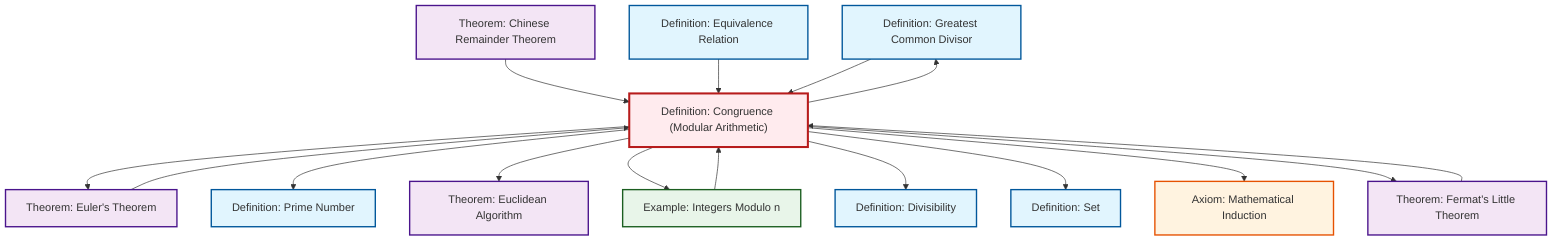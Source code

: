 graph TD
    classDef definition fill:#e1f5fe,stroke:#01579b,stroke-width:2px
    classDef theorem fill:#f3e5f5,stroke:#4a148c,stroke-width:2px
    classDef axiom fill:#fff3e0,stroke:#e65100,stroke-width:2px
    classDef example fill:#e8f5e9,stroke:#1b5e20,stroke-width:2px
    classDef current fill:#ffebee,stroke:#b71c1c,stroke-width:3px
    def-gcd["Definition: Greatest Common Divisor"]:::definition
    def-prime["Definition: Prime Number"]:::definition
    def-set["Definition: Set"]:::definition
    ex-quotient-integers-mod-n["Example: Integers Modulo n"]:::example
    thm-chinese-remainder["Theorem: Chinese Remainder Theorem"]:::theorem
    thm-euler["Theorem: Euler's Theorem"]:::theorem
    def-congruence["Definition: Congruence (Modular Arithmetic)"]:::definition
    ax-induction["Axiom: Mathematical Induction"]:::axiom
    thm-fermat-little["Theorem: Fermat's Little Theorem"]:::theorem
    def-equivalence-relation["Definition: Equivalence Relation"]:::definition
    thm-euclidean-algorithm["Theorem: Euclidean Algorithm"]:::theorem
    def-divisibility["Definition: Divisibility"]:::definition
    def-congruence --> thm-euler
    def-congruence --> def-prime
    def-congruence --> thm-euclidean-algorithm
    thm-chinese-remainder --> def-congruence
    def-equivalence-relation --> def-congruence
    def-congruence --> ex-quotient-integers-mod-n
    def-congruence --> def-gcd
    def-congruence --> def-divisibility
    thm-euler --> def-congruence
    def-congruence --> def-set
    thm-fermat-little --> def-congruence
    def-gcd --> def-congruence
    def-congruence --> ax-induction
    def-congruence --> thm-fermat-little
    ex-quotient-integers-mod-n --> def-congruence
    class def-congruence current
